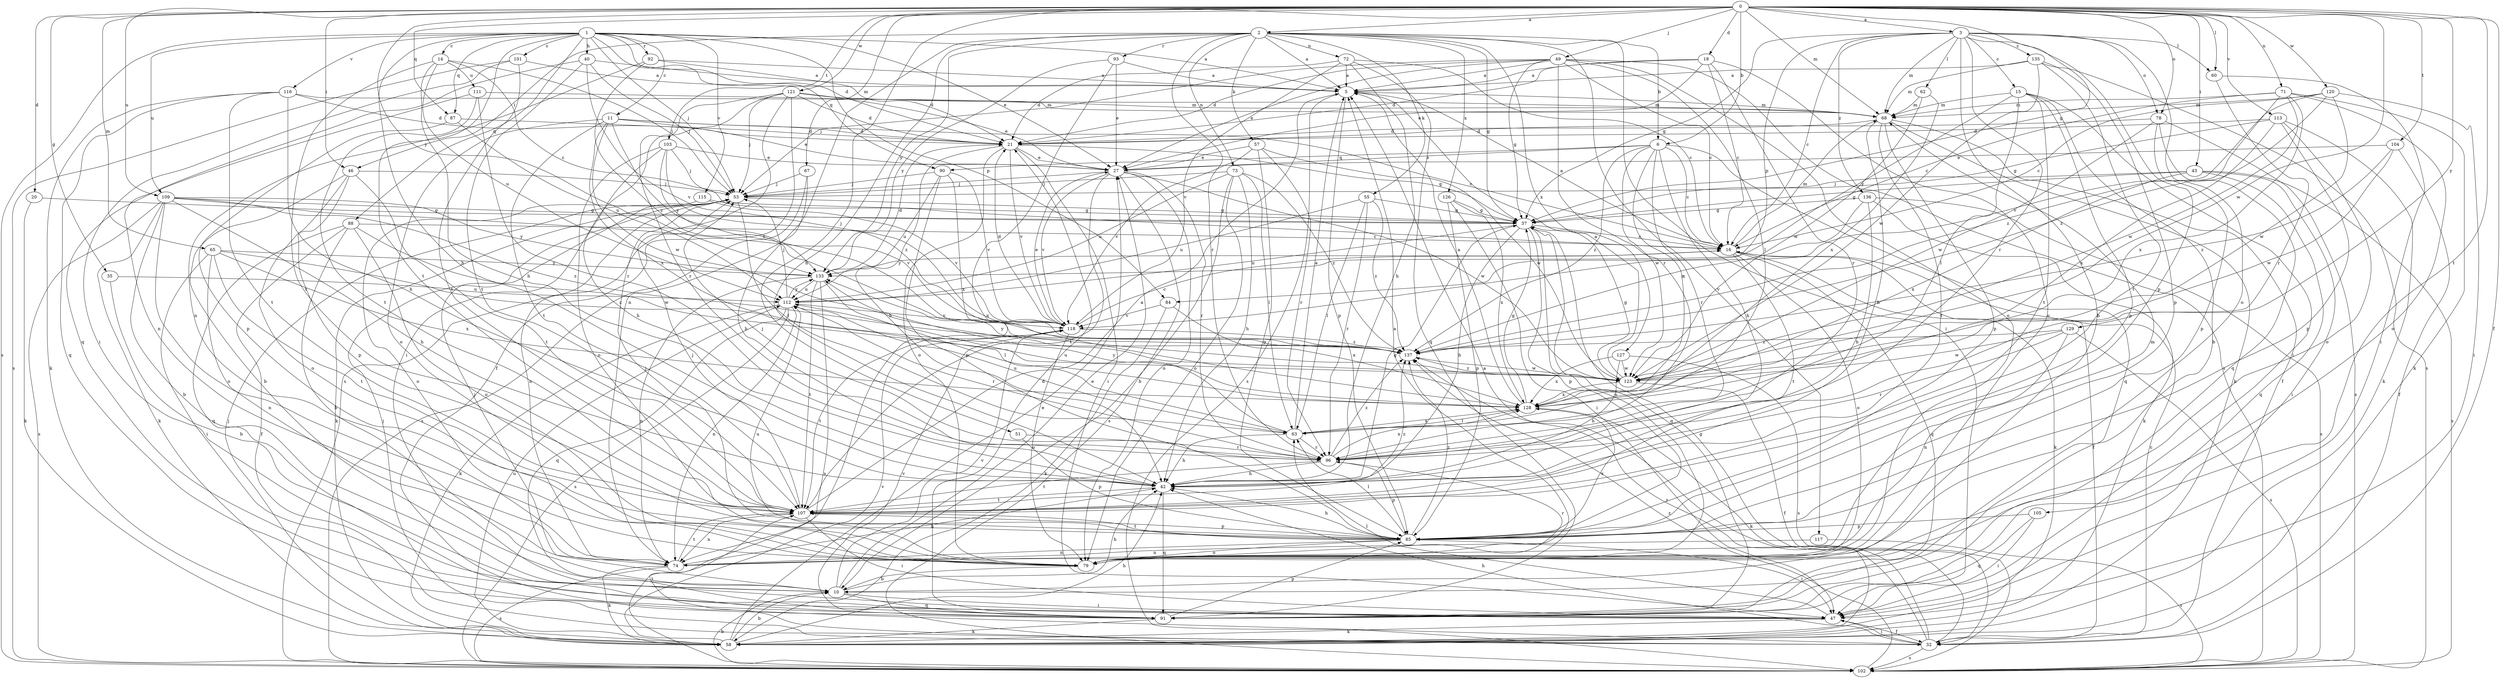 strict digraph  {
0;
1;
2;
3;
5;
6;
10;
11;
14;
15;
16;
18;
20;
21;
27;
32;
35;
37;
40;
42;
43;
46;
47;
49;
51;
53;
55;
57;
58;
60;
62;
63;
65;
67;
68;
71;
72;
73;
74;
78;
79;
84;
85;
87;
88;
90;
91;
92;
93;
96;
101;
102;
103;
104;
105;
107;
109;
111;
112;
113;
115;
116;
117;
118;
120;
121;
123;
126;
127;
128;
129;
133;
135;
136;
137;
0 -> 2  [label=a];
0 -> 3  [label=a];
0 -> 6  [label=b];
0 -> 18  [label=d];
0 -> 20  [label=d];
0 -> 32  [label=f];
0 -> 35  [label=g];
0 -> 37  [label=g];
0 -> 43  [label=i];
0 -> 46  [label=i];
0 -> 49  [label=j];
0 -> 51  [label=j];
0 -> 60  [label=l];
0 -> 65  [label=m];
0 -> 67  [label=m];
0 -> 68  [label=m];
0 -> 71  [label=n];
0 -> 78  [label=o];
0 -> 87  [label=q];
0 -> 103  [label=t];
0 -> 104  [label=t];
0 -> 105  [label=t];
0 -> 109  [label=u];
0 -> 113  [label=v];
0 -> 120  [label=w];
0 -> 121  [label=w];
0 -> 123  [label=w];
0 -> 129  [label=y];
0 -> 133  [label=y];
1 -> 5  [label=a];
1 -> 11  [label=c];
1 -> 14  [label=c];
1 -> 21  [label=d];
1 -> 27  [label=e];
1 -> 40  [label=h];
1 -> 42  [label=h];
1 -> 53  [label=j];
1 -> 84  [label=p];
1 -> 87  [label=q];
1 -> 88  [label=q];
1 -> 90  [label=q];
1 -> 92  [label=r];
1 -> 101  [label=s];
1 -> 102  [label=s];
1 -> 107  [label=t];
1 -> 109  [label=u];
1 -> 115  [label=v];
1 -> 116  [label=v];
2 -> 5  [label=a];
2 -> 6  [label=b];
2 -> 37  [label=g];
2 -> 42  [label=h];
2 -> 46  [label=i];
2 -> 47  [label=i];
2 -> 55  [label=k];
2 -> 57  [label=k];
2 -> 72  [label=n];
2 -> 73  [label=n];
2 -> 74  [label=n];
2 -> 93  [label=r];
2 -> 96  [label=r];
2 -> 117  [label=v];
2 -> 126  [label=x];
2 -> 127  [label=x];
2 -> 133  [label=y];
3 -> 10  [label=b];
3 -> 15  [label=c];
3 -> 16  [label=c];
3 -> 37  [label=g];
3 -> 60  [label=l];
3 -> 62  [label=l];
3 -> 68  [label=m];
3 -> 78  [label=o];
3 -> 79  [label=o];
3 -> 84  [label=p];
3 -> 85  [label=p];
3 -> 96  [label=r];
3 -> 135  [label=z];
3 -> 136  [label=z];
5 -> 68  [label=m];
5 -> 85  [label=p];
5 -> 102  [label=s];
6 -> 16  [label=c];
6 -> 27  [label=e];
6 -> 42  [label=h];
6 -> 90  [label=q];
6 -> 91  [label=q];
6 -> 96  [label=r];
6 -> 123  [label=w];
6 -> 128  [label=x];
6 -> 137  [label=z];
10 -> 27  [label=e];
10 -> 42  [label=h];
10 -> 47  [label=i];
10 -> 53  [label=j];
10 -> 91  [label=q];
10 -> 118  [label=v];
11 -> 16  [label=c];
11 -> 21  [label=d];
11 -> 27  [label=e];
11 -> 79  [label=o];
11 -> 107  [label=t];
11 -> 123  [label=w];
11 -> 128  [label=x];
11 -> 137  [label=z];
14 -> 16  [label=c];
14 -> 42  [label=h];
14 -> 53  [label=j];
14 -> 107  [label=t];
14 -> 111  [label=u];
14 -> 112  [label=u];
15 -> 10  [label=b];
15 -> 47  [label=i];
15 -> 63  [label=l];
15 -> 68  [label=m];
15 -> 85  [label=p];
15 -> 107  [label=t];
15 -> 133  [label=y];
16 -> 5  [label=a];
16 -> 32  [label=f];
16 -> 58  [label=k];
16 -> 68  [label=m];
16 -> 79  [label=o];
16 -> 91  [label=q];
16 -> 107  [label=t];
16 -> 133  [label=y];
18 -> 5  [label=a];
18 -> 16  [label=c];
18 -> 21  [label=d];
18 -> 27  [label=e];
18 -> 79  [label=o];
18 -> 96  [label=r];
20 -> 37  [label=g];
20 -> 58  [label=k];
21 -> 27  [label=e];
21 -> 37  [label=g];
21 -> 42  [label=h];
21 -> 47  [label=i];
21 -> 79  [label=o];
21 -> 118  [label=v];
27 -> 53  [label=j];
27 -> 79  [label=o];
27 -> 96  [label=r];
27 -> 102  [label=s];
27 -> 107  [label=t];
27 -> 118  [label=v];
27 -> 123  [label=w];
32 -> 5  [label=a];
32 -> 16  [label=c];
32 -> 37  [label=g];
32 -> 42  [label=h];
32 -> 47  [label=i];
32 -> 53  [label=j];
32 -> 102  [label=s];
32 -> 107  [label=t];
32 -> 137  [label=z];
35 -> 10  [label=b];
35 -> 112  [label=u];
37 -> 16  [label=c];
37 -> 42  [label=h];
37 -> 79  [label=o];
37 -> 85  [label=p];
37 -> 91  [label=q];
37 -> 112  [label=u];
40 -> 5  [label=a];
40 -> 53  [label=j];
40 -> 91  [label=q];
40 -> 107  [label=t];
40 -> 118  [label=v];
42 -> 37  [label=g];
42 -> 91  [label=q];
42 -> 107  [label=t];
43 -> 37  [label=g];
43 -> 47  [label=i];
43 -> 53  [label=j];
43 -> 91  [label=q];
43 -> 102  [label=s];
43 -> 128  [label=x];
46 -> 10  [label=b];
46 -> 53  [label=j];
46 -> 79  [label=o];
46 -> 85  [label=p];
46 -> 107  [label=t];
47 -> 32  [label=f];
47 -> 58  [label=k];
47 -> 63  [label=l];
49 -> 5  [label=a];
49 -> 16  [label=c];
49 -> 21  [label=d];
49 -> 27  [label=e];
49 -> 37  [label=g];
49 -> 53  [label=j];
49 -> 63  [label=l];
49 -> 79  [label=o];
49 -> 96  [label=r];
49 -> 102  [label=s];
51 -> 85  [label=p];
51 -> 96  [label=r];
53 -> 37  [label=g];
53 -> 58  [label=k];
53 -> 63  [label=l];
53 -> 74  [label=n];
55 -> 37  [label=g];
55 -> 63  [label=l];
55 -> 96  [label=r];
55 -> 112  [label=u];
55 -> 137  [label=z];
57 -> 27  [label=e];
57 -> 85  [label=p];
57 -> 96  [label=r];
57 -> 118  [label=v];
57 -> 123  [label=w];
58 -> 10  [label=b];
58 -> 27  [label=e];
58 -> 42  [label=h];
58 -> 53  [label=j];
58 -> 112  [label=u];
58 -> 118  [label=v];
60 -> 47  [label=i];
60 -> 96  [label=r];
62 -> 68  [label=m];
62 -> 123  [label=w];
62 -> 128  [label=x];
63 -> 5  [label=a];
63 -> 42  [label=h];
63 -> 96  [label=r];
63 -> 112  [label=u];
63 -> 128  [label=x];
63 -> 133  [label=y];
65 -> 47  [label=i];
65 -> 74  [label=n];
65 -> 107  [label=t];
65 -> 128  [label=x];
65 -> 133  [label=y];
65 -> 137  [label=z];
67 -> 42  [label=h];
67 -> 53  [label=j];
67 -> 102  [label=s];
68 -> 21  [label=d];
68 -> 32  [label=f];
68 -> 42  [label=h];
68 -> 58  [label=k];
68 -> 85  [label=p];
68 -> 107  [label=t];
71 -> 16  [label=c];
71 -> 58  [label=k];
71 -> 68  [label=m];
71 -> 79  [label=o];
71 -> 123  [label=w];
71 -> 128  [label=x];
71 -> 137  [label=z];
72 -> 5  [label=a];
72 -> 16  [label=c];
72 -> 21  [label=d];
72 -> 42  [label=h];
72 -> 91  [label=q];
72 -> 118  [label=v];
73 -> 10  [label=b];
73 -> 42  [label=h];
73 -> 53  [label=j];
73 -> 63  [label=l];
73 -> 79  [label=o];
73 -> 112  [label=u];
73 -> 137  [label=z];
74 -> 42  [label=h];
74 -> 58  [label=k];
74 -> 68  [label=m];
74 -> 102  [label=s];
74 -> 107  [label=t];
78 -> 21  [label=d];
78 -> 85  [label=p];
78 -> 91  [label=q];
78 -> 102  [label=s];
78 -> 123  [label=w];
79 -> 5  [label=a];
79 -> 10  [label=b];
79 -> 96  [label=r];
79 -> 112  [label=u];
84 -> 58  [label=k];
84 -> 118  [label=v];
84 -> 128  [label=x];
85 -> 42  [label=h];
85 -> 47  [label=i];
85 -> 53  [label=j];
85 -> 63  [label=l];
85 -> 74  [label=n];
85 -> 79  [label=o];
85 -> 107  [label=t];
85 -> 128  [label=x];
85 -> 137  [label=z];
87 -> 21  [label=d];
87 -> 85  [label=p];
87 -> 112  [label=u];
88 -> 10  [label=b];
88 -> 16  [label=c];
88 -> 32  [label=f];
88 -> 79  [label=o];
88 -> 91  [label=q];
88 -> 123  [label=w];
90 -> 53  [label=j];
90 -> 85  [label=p];
90 -> 112  [label=u];
90 -> 118  [label=v];
90 -> 128  [label=x];
91 -> 21  [label=d];
91 -> 58  [label=k];
91 -> 85  [label=p];
91 -> 118  [label=v];
92 -> 5  [label=a];
92 -> 21  [label=d];
92 -> 74  [label=n];
92 -> 137  [label=z];
93 -> 5  [label=a];
93 -> 27  [label=e];
93 -> 74  [label=n];
93 -> 133  [label=y];
96 -> 42  [label=h];
96 -> 53  [label=j];
96 -> 85  [label=p];
96 -> 107  [label=t];
96 -> 128  [label=x];
96 -> 137  [label=z];
101 -> 5  [label=a];
101 -> 47  [label=i];
101 -> 102  [label=s];
101 -> 107  [label=t];
102 -> 10  [label=b];
102 -> 137  [label=z];
103 -> 27  [label=e];
103 -> 42  [label=h];
103 -> 53  [label=j];
103 -> 79  [label=o];
103 -> 133  [label=y];
103 -> 137  [label=z];
104 -> 27  [label=e];
104 -> 32  [label=f];
104 -> 123  [label=w];
104 -> 137  [label=z];
105 -> 47  [label=i];
105 -> 85  [label=p];
105 -> 91  [label=q];
107 -> 5  [label=a];
107 -> 47  [label=i];
107 -> 53  [label=j];
107 -> 74  [label=n];
107 -> 85  [label=p];
107 -> 137  [label=z];
109 -> 10  [label=b];
109 -> 37  [label=g];
109 -> 42  [label=h];
109 -> 58  [label=k];
109 -> 79  [label=o];
109 -> 102  [label=s];
109 -> 118  [label=v];
109 -> 133  [label=y];
109 -> 137  [label=z];
111 -> 68  [label=m];
111 -> 74  [label=n];
111 -> 96  [label=r];
111 -> 107  [label=t];
112 -> 53  [label=j];
112 -> 58  [label=k];
112 -> 74  [label=n];
112 -> 91  [label=q];
112 -> 96  [label=r];
112 -> 102  [label=s];
112 -> 118  [label=v];
112 -> 133  [label=y];
113 -> 21  [label=d];
113 -> 37  [label=g];
113 -> 58  [label=k];
113 -> 79  [label=o];
113 -> 85  [label=p];
113 -> 128  [label=x];
115 -> 37  [label=g];
115 -> 79  [label=o];
115 -> 118  [label=v];
116 -> 21  [label=d];
116 -> 42  [label=h];
116 -> 58  [label=k];
116 -> 68  [label=m];
116 -> 91  [label=q];
116 -> 107  [label=t];
117 -> 74  [label=n];
117 -> 102  [label=s];
118 -> 16  [label=c];
118 -> 21  [label=d];
118 -> 27  [label=e];
118 -> 79  [label=o];
118 -> 107  [label=t];
118 -> 137  [label=z];
120 -> 16  [label=c];
120 -> 47  [label=i];
120 -> 68  [label=m];
120 -> 118  [label=v];
120 -> 123  [label=w];
120 -> 137  [label=z];
121 -> 21  [label=d];
121 -> 27  [label=e];
121 -> 32  [label=f];
121 -> 47  [label=i];
121 -> 53  [label=j];
121 -> 68  [label=m];
121 -> 96  [label=r];
121 -> 102  [label=s];
123 -> 5  [label=a];
123 -> 32  [label=f];
123 -> 37  [label=g];
123 -> 128  [label=x];
123 -> 133  [label=y];
123 -> 137  [label=z];
126 -> 37  [label=g];
126 -> 47  [label=i];
126 -> 85  [label=p];
126 -> 128  [label=x];
127 -> 42  [label=h];
127 -> 102  [label=s];
127 -> 123  [label=w];
127 -> 128  [label=x];
128 -> 5  [label=a];
128 -> 37  [label=g];
128 -> 58  [label=k];
128 -> 63  [label=l];
128 -> 112  [label=u];
129 -> 74  [label=n];
129 -> 96  [label=r];
129 -> 102  [label=s];
129 -> 123  [label=w];
129 -> 137  [label=z];
133 -> 21  [label=d];
133 -> 63  [label=l];
133 -> 74  [label=n];
133 -> 102  [label=s];
133 -> 107  [label=t];
133 -> 112  [label=u];
135 -> 5  [label=a];
135 -> 68  [label=m];
135 -> 85  [label=p];
135 -> 102  [label=s];
135 -> 107  [label=t];
135 -> 123  [label=w];
136 -> 37  [label=g];
136 -> 42  [label=h];
136 -> 58  [label=k];
136 -> 102  [label=s];
136 -> 137  [label=z];
137 -> 123  [label=w];
}
